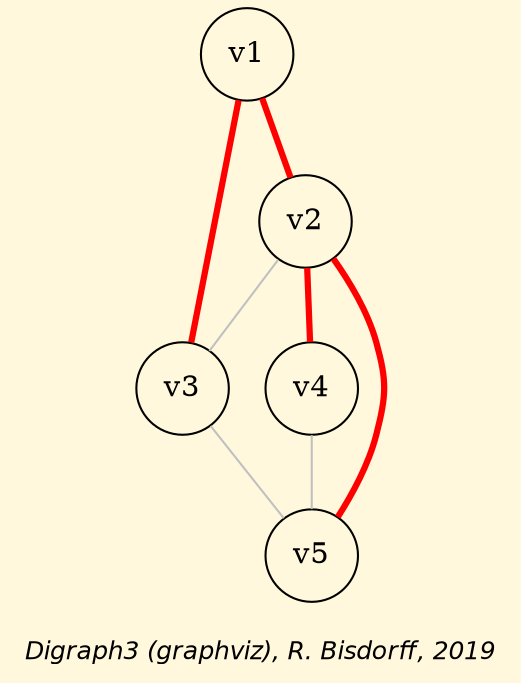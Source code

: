 strict graph G {
graph [ bgcolor = cornsilk, fontname = "Helvetica-Oblique",
 fontsize = 12,
 label = "\nDigraph3 (graphviz), R. Bisdorff, 2019", size="7,7"];
n1 [shape = "circle", label = "v1"];
n2 [shape = "circle", label = "v2"];
n3 [shape = "circle", label = "v3"];
n4 [shape = "circle", label = "v4"];
n5 [shape = "circle", label = "v5"];
n1-- n2 [dir=both,style="setlinewidth(3)",color=red, arrowhead=none, arrowtail=none] ;
n1-- n3 [dir=both,style="setlinewidth(3)",color=red, arrowhead=none, arrowtail=none] ;
n2-- n3 [dir=both, color=grey, arrowhead=none, arrowtail=none] ;
n2-- n4 [dir=both,style="setlinewidth(3)",color=red, arrowhead=none, arrowtail=none] ;
n2-- n5 [dir=both,style="setlinewidth(3)",color=red, arrowhead=none, arrowtail=none] ;
n3-- n5 [dir=both, color=grey, arrowhead=none, arrowtail=none] ;
n4-- n5 [dir=both, color=grey, arrowhead=none, arrowtail=none] ;
}
